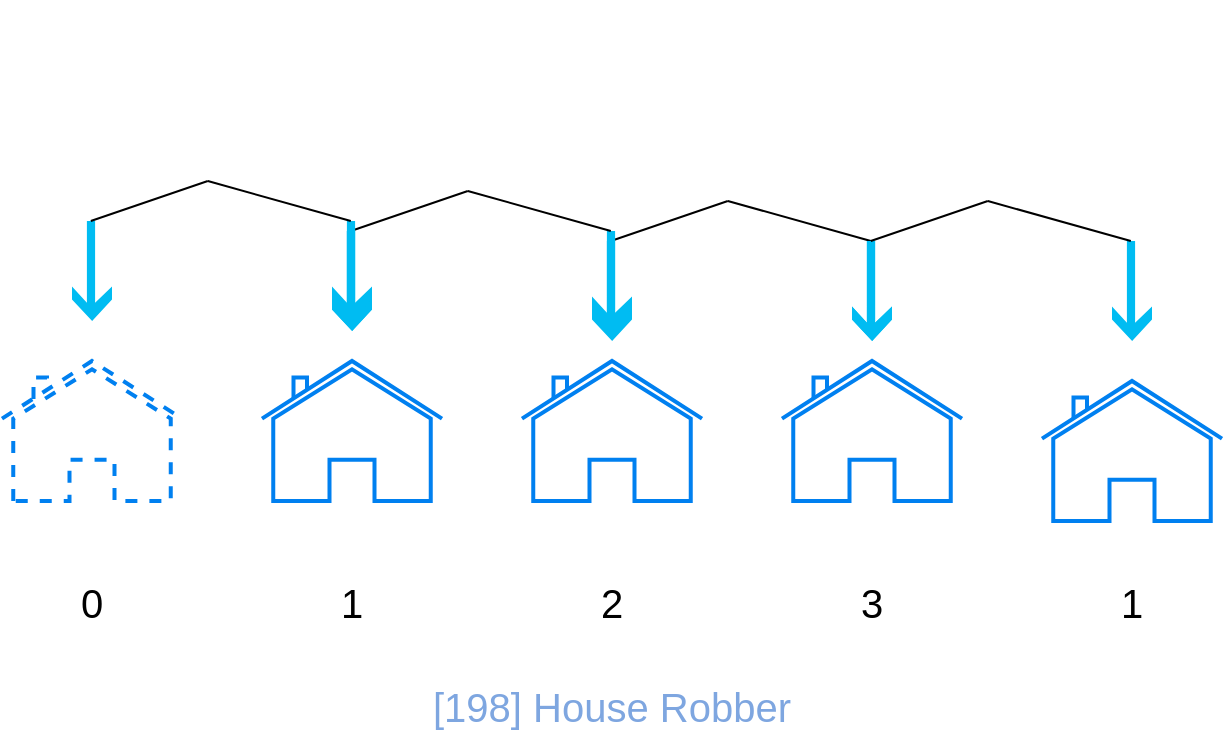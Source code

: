 <mxfile version="10.6.6" type="device"><diagram id="os5A9CisSlN9ZKPxQJiw" name="第 1 页"><mxGraphModel dx="918" dy="461" grid="1" gridSize="10" guides="1" tooltips="1" connect="1" arrows="1" fold="1" page="1" pageScale="1" pageWidth="827" pageHeight="1169" math="0" shadow="0"><root><mxCell id="0"/><mxCell id="1" parent="0"/><mxCell id="HHtdcZPRoKWyLqhXbUak-1" value="" style="html=1;verticalLabelPosition=bottom;align=center;labelBackgroundColor=#ffffff;verticalAlign=top;strokeWidth=2;strokeColor=#0080F0;fillColor=#ffffff;shadow=0;dashed=0;shape=mxgraph.ios7.icons.home;" vertex="1" parent="1"><mxGeometry x="265" y="247.5" width="90" height="70" as="geometry"/></mxCell><mxCell id="HHtdcZPRoKWyLqhXbUak-2" value="" style="html=1;verticalLabelPosition=bottom;align=center;labelBackgroundColor=#ffffff;verticalAlign=top;strokeWidth=2;strokeColor=#0080F0;fillColor=#ffffff;shadow=0;dashed=0;shape=mxgraph.ios7.icons.home;" vertex="1" parent="1"><mxGeometry x="395" y="247.5" width="90" height="70" as="geometry"/></mxCell><mxCell id="HHtdcZPRoKWyLqhXbUak-3" value="" style="html=1;verticalLabelPosition=bottom;align=center;labelBackgroundColor=#ffffff;verticalAlign=top;strokeWidth=2;strokeColor=#0080F0;fillColor=#ffffff;shadow=0;dashed=0;shape=mxgraph.ios7.icons.home;" vertex="1" parent="1"><mxGeometry x="525" y="247.5" width="90" height="70" as="geometry"/></mxCell><mxCell id="HHtdcZPRoKWyLqhXbUak-4" value="" style="html=1;verticalLabelPosition=bottom;align=center;labelBackgroundColor=#ffffff;verticalAlign=top;strokeWidth=2;strokeColor=#0080F0;fillColor=#ffffff;shadow=0;dashed=0;shape=mxgraph.ios7.icons.home;" vertex="1" parent="1"><mxGeometry x="655" y="257.5" width="90" height="70" as="geometry"/></mxCell><mxCell id="HHtdcZPRoKWyLqhXbUak-7" value="" style="shape=image;html=1;verticalAlign=top;verticalLabelPosition=bottom;labelBackgroundColor=#ffffff;imageAspect=0;aspect=fixed;image=https://cdn2.iconfinder.com/data/icons/user-23/128/User_Thief.png" vertex="1" parent="1"><mxGeometry x="465" y="77.5" width="80" height="80" as="geometry"/></mxCell><mxCell id="HHtdcZPRoKWyLqhXbUak-8" value="1" style="text;html=1;strokeColor=none;fillColor=none;align=center;verticalAlign=middle;whiteSpace=wrap;rounded=0;fontSize=20;" vertex="1" parent="1"><mxGeometry x="290" y="357.5" width="40" height="20" as="geometry"/></mxCell><mxCell id="HHtdcZPRoKWyLqhXbUak-9" value="2" style="text;html=1;strokeColor=none;fillColor=none;align=center;verticalAlign=middle;whiteSpace=wrap;rounded=0;fontSize=20;" vertex="1" parent="1"><mxGeometry x="420" y="357.5" width="40" height="20" as="geometry"/></mxCell><mxCell id="HHtdcZPRoKWyLqhXbUak-10" value="3" style="text;html=1;strokeColor=none;fillColor=none;align=center;verticalAlign=middle;whiteSpace=wrap;rounded=0;fontSize=20;" vertex="1" parent="1"><mxGeometry x="550" y="357.5" width="40" height="20" as="geometry"/></mxCell><mxCell id="HHtdcZPRoKWyLqhXbUak-11" value="1" style="text;html=1;strokeColor=none;fillColor=none;align=center;verticalAlign=middle;whiteSpace=wrap;rounded=0;fontSize=20;" vertex="1" parent="1"><mxGeometry x="680" y="357.5" width="40" height="20" as="geometry"/></mxCell><mxCell id="HHtdcZPRoKWyLqhXbUak-13" value="" style="pointerEvents=1;shadow=0;dashed=0;html=1;strokeColor=none;labelPosition=center;verticalLabelPosition=bottom;verticalAlign=top;align=center;shape=mxgraph.mscae.deprecated.poster_arrow;fillColor=#00BCF2;labelBackgroundColor=none;fontSize=20;fontColor=#000000;whiteSpace=wrap;" vertex="1" parent="1"><mxGeometry x="560" y="187.5" width="20" height="50" as="geometry"/></mxCell><mxCell id="HHtdcZPRoKWyLqhXbUak-14" value="" style="pointerEvents=1;shadow=0;dashed=0;html=1;strokeColor=none;labelPosition=center;verticalLabelPosition=bottom;verticalAlign=top;align=center;shape=mxgraph.mscae.deprecated.poster_arrow;fillColor=#00BCF2;labelBackgroundColor=none;fontSize=20;fontColor=#000;" vertex="1" parent="1"><mxGeometry x="430" y="187.5" width="20" height="50" as="geometry"/></mxCell><mxCell id="HHtdcZPRoKWyLqhXbUak-16" value="" style="endArrow=none;html=1;fontSize=20;fontColor=#FF0000;exitX=0.47;exitY=0;exitDx=0;exitDy=0;exitPerimeter=0;entryX=0.47;entryY=0;entryDx=0;entryDy=0;entryPerimeter=0;" edge="1" parent="1" source="HHtdcZPRoKWyLqhXbUak-12" target="HHtdcZPRoKWyLqhXbUak-13"><mxGeometry width="50" height="50" relative="1" as="geometry"><mxPoint x="265" y="447.5" as="sourcePoint"/><mxPoint x="315" y="397.5" as="targetPoint"/></mxGeometry></mxCell><mxCell id="HHtdcZPRoKWyLqhXbUak-12" value="" style="shape=image;html=1;verticalAlign=top;verticalLabelPosition=bottom;labelBackgroundColor=#FF0000;imageAspect=0;aspect=fixed;image=https://cdn2.iconfinder.com/data/icons/font-awesome/1792/question-128.png;fontSize=20;fontColor=#FF0000;imageBackground=none;" vertex="1" parent="1"><mxGeometry x="465" y="167.5" width="70" height="70" as="geometry"/></mxCell><mxCell id="HHtdcZPRoKWyLqhXbUak-17" value="" style="endArrow=none;html=1;fontSize=20;fontColor=#FF0000;exitX=0.47;exitY=0;exitDx=0;exitDy=0;exitPerimeter=0;entryX=0.47;entryY=0;entryDx=0;entryDy=0;entryPerimeter=0;" edge="1" parent="1" source="HHtdcZPRoKWyLqhXbUak-14" target="HHtdcZPRoKWyLqhXbUak-12"><mxGeometry width="50" height="50" relative="1" as="geometry"><mxPoint x="439" y="187.5" as="sourcePoint"/><mxPoint x="569" y="187.5" as="targetPoint"/></mxGeometry></mxCell><mxCell id="HHtdcZPRoKWyLqhXbUak-18" value="" style="shape=image;html=1;verticalAlign=top;verticalLabelPosition=bottom;labelBackgroundColor=#ffffff;imageAspect=0;aspect=fixed;image=https://cdn2.iconfinder.com/data/icons/user-23/128/User_Thief.png" vertex="1" parent="1"><mxGeometry x="335" y="72.5" width="80" height="80" as="geometry"/></mxCell><mxCell id="HHtdcZPRoKWyLqhXbUak-19" value="" style="pointerEvents=1;shadow=0;dashed=0;html=1;strokeColor=none;labelPosition=center;verticalLabelPosition=bottom;verticalAlign=top;align=center;shape=mxgraph.mscae.deprecated.poster_arrow;fillColor=#00BCF2;labelBackgroundColor=none;fontSize=20;fontColor=#000000;whiteSpace=wrap;" vertex="1" parent="1"><mxGeometry x="430" y="182.5" width="20" height="50" as="geometry"/></mxCell><mxCell id="HHtdcZPRoKWyLqhXbUak-20" value="" style="pointerEvents=1;shadow=0;dashed=0;html=1;strokeColor=none;labelPosition=center;verticalLabelPosition=bottom;verticalAlign=top;align=center;shape=mxgraph.mscae.deprecated.poster_arrow;fillColor=#00BCF2;labelBackgroundColor=none;fontSize=20;fontColor=#000;" vertex="1" parent="1"><mxGeometry x="300" y="182.5" width="20" height="50" as="geometry"/></mxCell><mxCell id="HHtdcZPRoKWyLqhXbUak-21" value="" style="endArrow=none;html=1;fontSize=20;fontColor=#FF0000;exitX=0.47;exitY=0;exitDx=0;exitDy=0;exitPerimeter=0;entryX=0.47;entryY=0;entryDx=0;entryDy=0;entryPerimeter=0;" edge="1" parent="1" source="HHtdcZPRoKWyLqhXbUak-22" target="HHtdcZPRoKWyLqhXbUak-19"><mxGeometry width="50" height="50" relative="1" as="geometry"><mxPoint x="135" y="442.5" as="sourcePoint"/><mxPoint x="185" y="392.5" as="targetPoint"/></mxGeometry></mxCell><mxCell id="HHtdcZPRoKWyLqhXbUak-22" value="" style="shape=image;html=1;verticalAlign=top;verticalLabelPosition=bottom;labelBackgroundColor=#FF0000;imageAspect=0;aspect=fixed;image=https://cdn2.iconfinder.com/data/icons/font-awesome/1792/question-128.png;fontSize=20;fontColor=#FF0000;imageBackground=none;" vertex="1" parent="1"><mxGeometry x="335" y="162.5" width="70" height="70" as="geometry"/></mxCell><mxCell id="HHtdcZPRoKWyLqhXbUak-23" value="" style="endArrow=none;html=1;fontSize=20;fontColor=#FF0000;exitX=0.47;exitY=0;exitDx=0;exitDy=0;exitPerimeter=0;entryX=0.47;entryY=0;entryDx=0;entryDy=0;entryPerimeter=0;" edge="1" parent="1" source="HHtdcZPRoKWyLqhXbUak-20" target="HHtdcZPRoKWyLqhXbUak-22"><mxGeometry width="50" height="50" relative="1" as="geometry"><mxPoint x="309" y="182.5" as="sourcePoint"/><mxPoint x="439" y="182.5" as="targetPoint"/></mxGeometry></mxCell><mxCell id="HHtdcZPRoKWyLqhXbUak-24" value="" style="shape=image;html=1;verticalAlign=top;verticalLabelPosition=bottom;labelBackgroundColor=#ffffff;imageAspect=0;aspect=fixed;image=https://cdn2.iconfinder.com/data/icons/user-23/128/User_Thief.png" vertex="1" parent="1"><mxGeometry x="595" y="77.5" width="80" height="80" as="geometry"/></mxCell><mxCell id="HHtdcZPRoKWyLqhXbUak-25" value="" style="pointerEvents=1;shadow=0;dashed=0;html=1;strokeColor=none;labelPosition=center;verticalLabelPosition=bottom;verticalAlign=top;align=center;shape=mxgraph.mscae.deprecated.poster_arrow;fillColor=#00BCF2;labelBackgroundColor=none;fontSize=20;fontColor=#000000;whiteSpace=wrap;" vertex="1" parent="1"><mxGeometry x="690" y="187.5" width="20" height="50" as="geometry"/></mxCell><mxCell id="HHtdcZPRoKWyLqhXbUak-26" value="" style="pointerEvents=1;shadow=0;dashed=0;html=1;strokeColor=none;labelPosition=center;verticalLabelPosition=bottom;verticalAlign=top;align=center;shape=mxgraph.mscae.deprecated.poster_arrow;fillColor=#00BCF2;labelBackgroundColor=none;fontSize=20;fontColor=#000;" vertex="1" parent="1"><mxGeometry x="560" y="187.5" width="20" height="50" as="geometry"/></mxCell><mxCell id="HHtdcZPRoKWyLqhXbUak-27" value="" style="endArrow=none;html=1;fontSize=20;fontColor=#FF0000;exitX=0.47;exitY=0;exitDx=0;exitDy=0;exitPerimeter=0;entryX=0.47;entryY=0;entryDx=0;entryDy=0;entryPerimeter=0;" edge="1" parent="1" source="HHtdcZPRoKWyLqhXbUak-28" target="HHtdcZPRoKWyLqhXbUak-25"><mxGeometry width="50" height="50" relative="1" as="geometry"><mxPoint x="395" y="447.5" as="sourcePoint"/><mxPoint x="445" y="397.5" as="targetPoint"/></mxGeometry></mxCell><mxCell id="HHtdcZPRoKWyLqhXbUak-28" value="" style="shape=image;html=1;verticalAlign=top;verticalLabelPosition=bottom;labelBackgroundColor=#FF0000;imageAspect=0;aspect=fixed;image=https://cdn2.iconfinder.com/data/icons/font-awesome/1792/question-128.png;fontSize=20;fontColor=#FF0000;imageBackground=none;" vertex="1" parent="1"><mxGeometry x="595" y="167.5" width="70" height="70" as="geometry"/></mxCell><mxCell id="HHtdcZPRoKWyLqhXbUak-29" value="" style="endArrow=none;html=1;fontSize=20;fontColor=#FF0000;exitX=0.47;exitY=0;exitDx=0;exitDy=0;exitPerimeter=0;entryX=0.47;entryY=0;entryDx=0;entryDy=0;entryPerimeter=0;" edge="1" parent="1" source="HHtdcZPRoKWyLqhXbUak-26" target="HHtdcZPRoKWyLqhXbUak-28"><mxGeometry width="50" height="50" relative="1" as="geometry"><mxPoint x="569" y="187.5" as="sourcePoint"/><mxPoint x="699" y="187.5" as="targetPoint"/></mxGeometry></mxCell><mxCell id="HHtdcZPRoKWyLqhXbUak-61" value="" style="pointerEvents=1;shadow=0;dashed=0;html=1;strokeColor=none;labelPosition=center;verticalLabelPosition=bottom;verticalAlign=top;align=center;shape=mxgraph.mscae.deprecated.poster_arrow;fillColor=#00BCF2;labelBackgroundColor=none;fontSize=20;fontColor=#000;" vertex="1" parent="1"><mxGeometry x="300" y="182.5" width="20" height="50" as="geometry"/></mxCell><mxCell id="HHtdcZPRoKWyLqhXbUak-62" value="" style="shape=image;html=1;verticalAlign=top;verticalLabelPosition=bottom;labelBackgroundColor=#ffffff;imageAspect=0;aspect=fixed;image=https://cdn2.iconfinder.com/data/icons/user-23/128/User_Thief.png" vertex="1" parent="1"><mxGeometry x="205" y="67.5" width="80" height="80" as="geometry"/></mxCell><mxCell id="HHtdcZPRoKWyLqhXbUak-63" value="" style="pointerEvents=1;shadow=0;dashed=0;html=1;strokeColor=none;labelPosition=center;verticalLabelPosition=bottom;verticalAlign=top;align=center;shape=mxgraph.mscae.deprecated.poster_arrow;fillColor=#00BCF2;labelBackgroundColor=none;fontSize=20;fontColor=#000000;whiteSpace=wrap;" vertex="1" parent="1"><mxGeometry x="300" y="177.5" width="20" height="50" as="geometry"/></mxCell><mxCell id="HHtdcZPRoKWyLqhXbUak-64" value="" style="pointerEvents=1;shadow=0;dashed=0;html=1;strokeColor=none;labelPosition=center;verticalLabelPosition=bottom;verticalAlign=top;align=center;shape=mxgraph.mscae.deprecated.poster_arrow;fillColor=#00BCF2;labelBackgroundColor=none;fontSize=20;fontColor=#000;" vertex="1" parent="1"><mxGeometry x="170" y="177.5" width="20" height="50" as="geometry"/></mxCell><mxCell id="HHtdcZPRoKWyLqhXbUak-65" value="" style="endArrow=none;html=1;fontSize=20;fontColor=#FF0000;exitX=0.47;exitY=0;exitDx=0;exitDy=0;exitPerimeter=0;entryX=0.47;entryY=0;entryDx=0;entryDy=0;entryPerimeter=0;" edge="1" parent="1" source="HHtdcZPRoKWyLqhXbUak-66" target="HHtdcZPRoKWyLqhXbUak-63"><mxGeometry width="50" height="50" relative="1" as="geometry"><mxPoint x="5" y="437.5" as="sourcePoint"/><mxPoint x="55" y="387.5" as="targetPoint"/></mxGeometry></mxCell><mxCell id="HHtdcZPRoKWyLqhXbUak-66" value="" style="shape=image;html=1;verticalAlign=top;verticalLabelPosition=bottom;labelBackgroundColor=#FF0000;imageAspect=0;aspect=fixed;image=https://cdn2.iconfinder.com/data/icons/font-awesome/1792/question-128.png;fontSize=20;fontColor=#FF0000;imageBackground=none;" vertex="1" parent="1"><mxGeometry x="205" y="157.5" width="70" height="70" as="geometry"/></mxCell><mxCell id="HHtdcZPRoKWyLqhXbUak-67" value="" style="endArrow=none;html=1;fontSize=20;fontColor=#FF0000;exitX=0.47;exitY=0;exitDx=0;exitDy=0;exitPerimeter=0;entryX=0.47;entryY=0;entryDx=0;entryDy=0;entryPerimeter=0;" edge="1" parent="1" source="HHtdcZPRoKWyLqhXbUak-64" target="HHtdcZPRoKWyLqhXbUak-66"><mxGeometry width="50" height="50" relative="1" as="geometry"><mxPoint x="179" y="177.5" as="sourcePoint"/><mxPoint x="309" y="177.5" as="targetPoint"/></mxGeometry></mxCell><mxCell id="HHtdcZPRoKWyLqhXbUak-68" value="" style="html=1;verticalLabelPosition=bottom;align=center;labelBackgroundColor=#ffffff;verticalAlign=top;strokeWidth=2;strokeColor=#0080F0;fillColor=#ffffff;shadow=0;dashed=1;shape=mxgraph.ios7.icons.home;" vertex="1" parent="1"><mxGeometry x="135" y="247.5" width="90" height="70" as="geometry"/></mxCell><mxCell id="HHtdcZPRoKWyLqhXbUak-69" value="0" style="text;html=1;strokeColor=none;fillColor=none;align=center;verticalAlign=middle;whiteSpace=wrap;rounded=0;fontSize=20;" vertex="1" parent="1"><mxGeometry x="160" y="357.5" width="40" height="20" as="geometry"/></mxCell><mxCell id="HHtdcZPRoKWyLqhXbUak-71" value="&lt;div&gt;&lt;span&gt;[198] House Robber&lt;/span&gt;&lt;/div&gt;" style="text;html=1;strokeColor=none;fillColor=none;align=center;verticalAlign=middle;whiteSpace=wrap;rounded=0;fontSize=20;fontColor=#7EA6E0;" vertex="1" parent="1"><mxGeometry x="255" y="410" width="370" height="20" as="geometry"/></mxCell></root></mxGraphModel></diagram></mxfile>